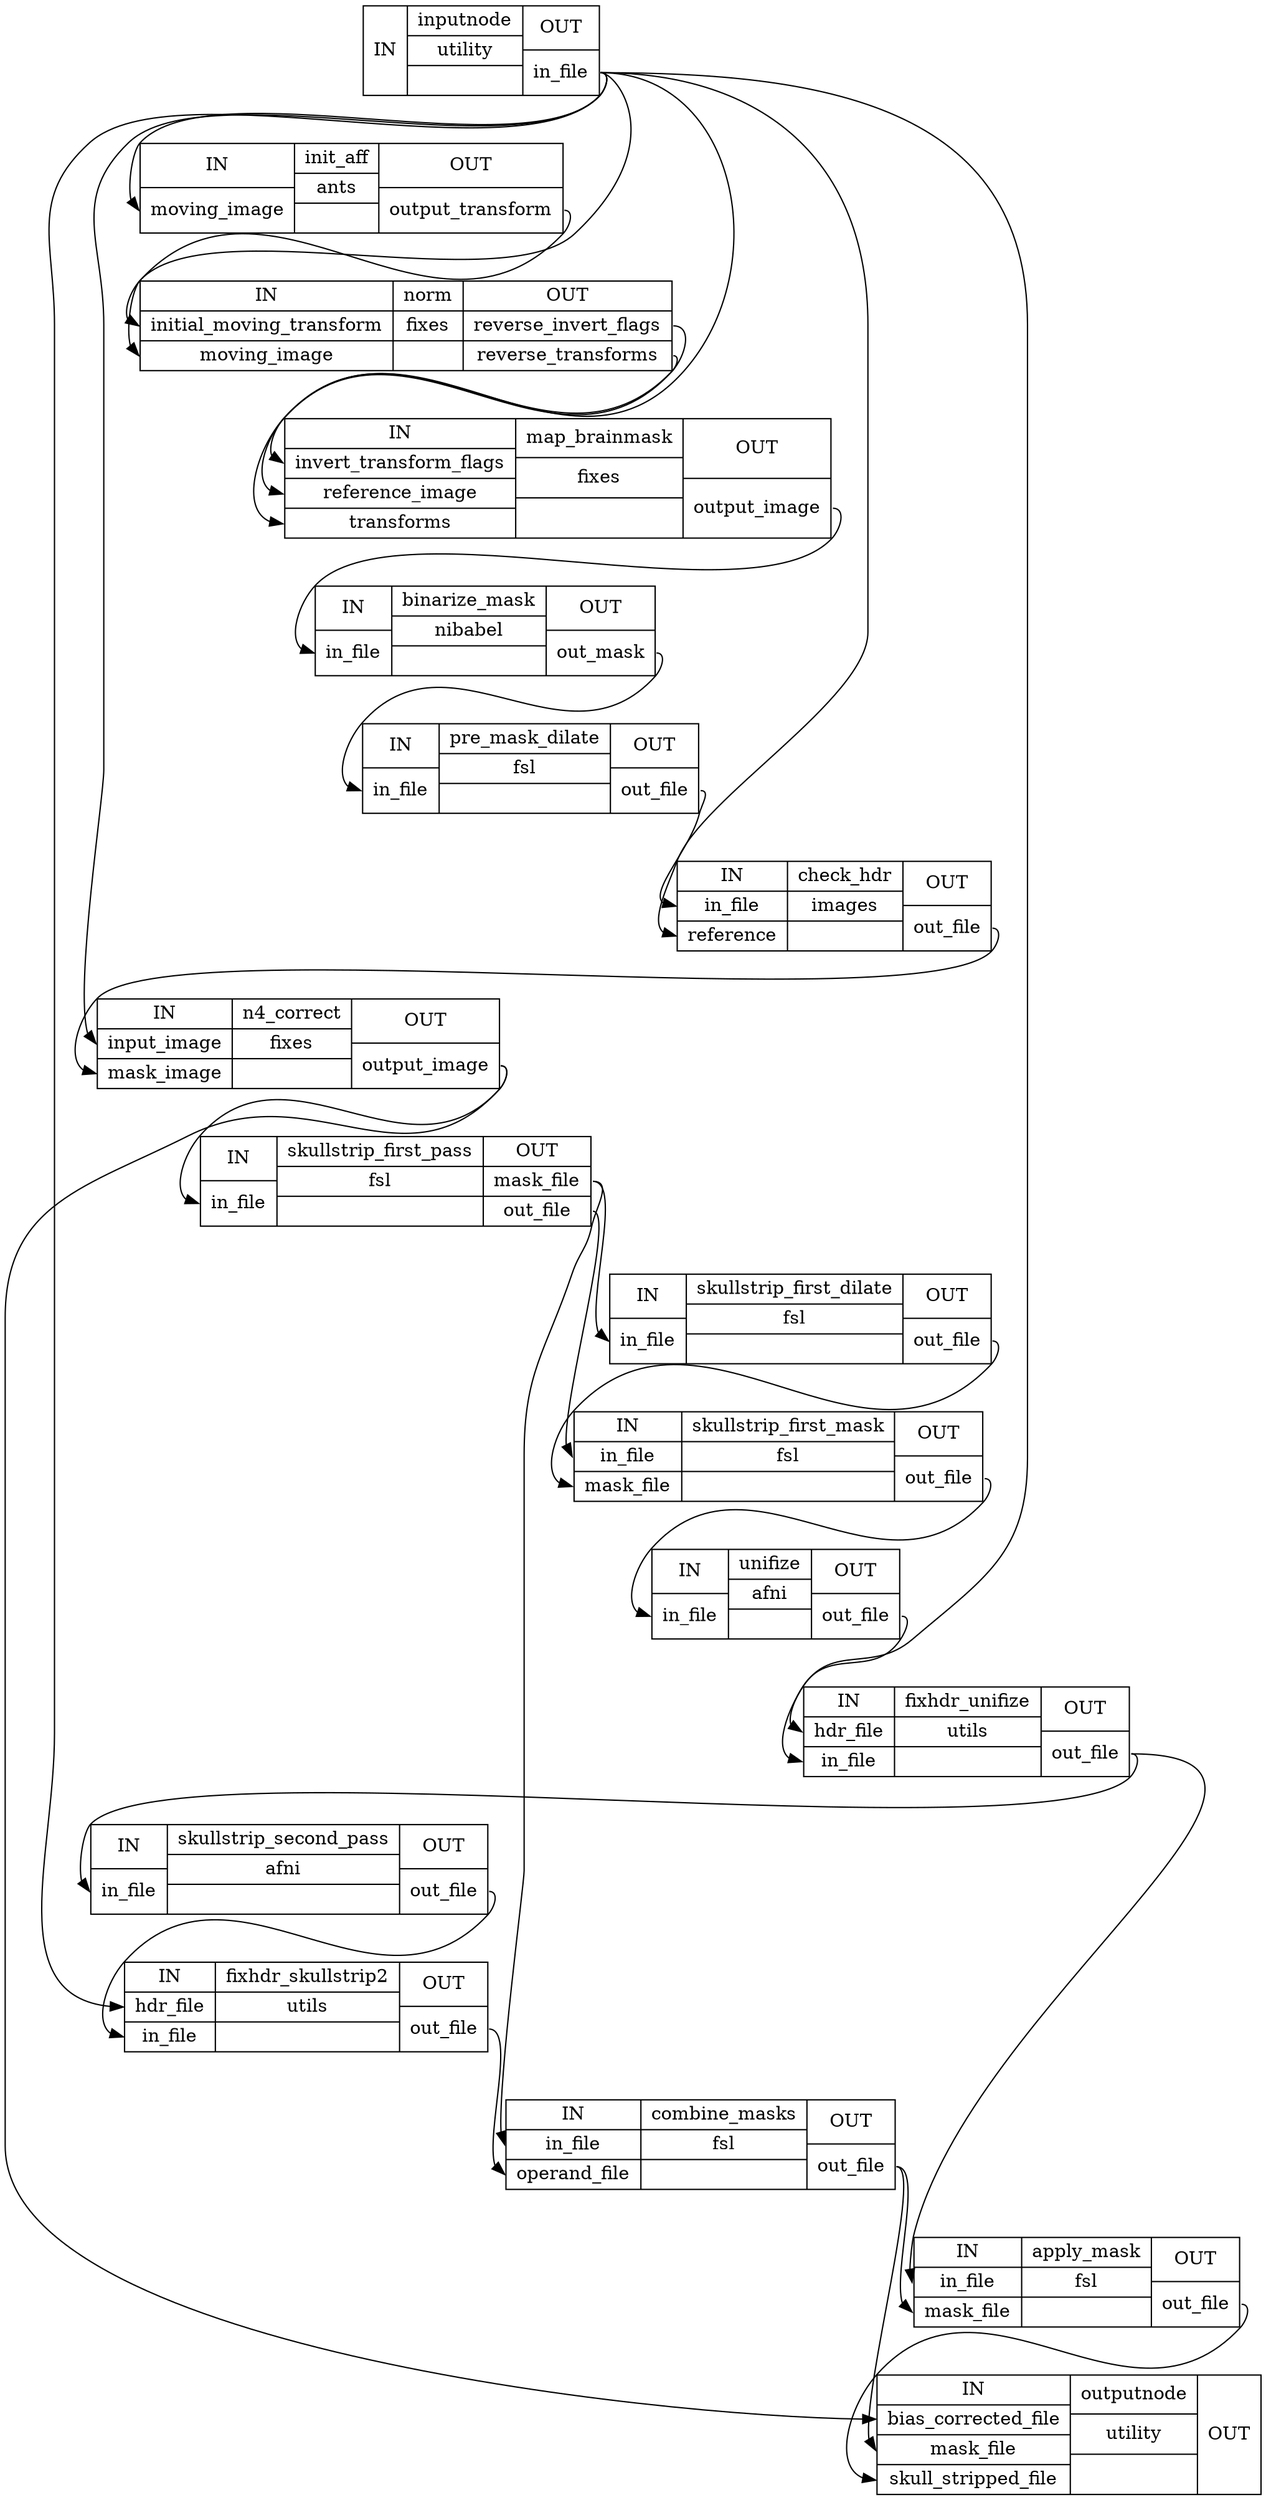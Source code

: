 digraph structs {
node [shape=record];
enhance_and_skullstrip_bold_wfinputnode [label="{IN}|{ inputnode | utility |  }|{OUT|<outinfile> in_file}"];
enhance_and_skullstrip_bold_wfinit_aff [label="{IN|<inmovingimage> moving_image}|{ init_aff | ants |  }|{OUT|<outoutputtransform> output_transform}"];
enhance_and_skullstrip_bold_wfnorm [label="{IN|<ininitialmovingtransform> initial_moving_transform|<inmovingimage> moving_image}|{ norm | fixes |  }|{OUT|<outreverseinvertflags> reverse_invert_flags|<outreversetransforms> reverse_transforms}"];
enhance_and_skullstrip_bold_wfmap_brainmask [label="{IN|<ininverttransformflags> invert_transform_flags|<inreferenceimage> reference_image|<intransforms> transforms}|{ map_brainmask | fixes |  }|{OUT|<outoutputimage> output_image}"];
enhance_and_skullstrip_bold_wfbinarize_mask [label="{IN|<ininfile> in_file}|{ binarize_mask | nibabel |  }|{OUT|<outoutmask> out_mask}"];
enhance_and_skullstrip_bold_wfpre_mask_dilate [label="{IN|<ininfile> in_file}|{ pre_mask_dilate | fsl |  }|{OUT|<outoutfile> out_file}"];
enhance_and_skullstrip_bold_wfcheck_hdr [label="{IN|<ininfile> in_file|<inreference> reference}|{ check_hdr | images |  }|{OUT|<outoutfile> out_file}"];
enhance_and_skullstrip_bold_wfn4_correct [label="{IN|<ininputimage> input_image|<inmaskimage> mask_image}|{ n4_correct | fixes |  }|{OUT|<outoutputimage> output_image}"];
enhance_and_skullstrip_bold_wfskullstrip_first_pass [label="{IN|<ininfile> in_file}|{ skullstrip_first_pass | fsl |  }|{OUT|<outmaskfile> mask_file|<outoutfile> out_file}"];
enhance_and_skullstrip_bold_wfskullstrip_first_dilate [label="{IN|<ininfile> in_file}|{ skullstrip_first_dilate | fsl |  }|{OUT|<outoutfile> out_file}"];
enhance_and_skullstrip_bold_wfskullstrip_first_mask [label="{IN|<ininfile> in_file|<inmaskfile> mask_file}|{ skullstrip_first_mask | fsl |  }|{OUT|<outoutfile> out_file}"];
enhance_and_skullstrip_bold_wfunifize [label="{IN|<ininfile> in_file}|{ unifize | afni |  }|{OUT|<outoutfile> out_file}"];
enhance_and_skullstrip_bold_wffixhdr_unifize [label="{IN|<inhdrfile> hdr_file|<ininfile> in_file}|{ fixhdr_unifize | utils |  }|{OUT|<outoutfile> out_file}"];
enhance_and_skullstrip_bold_wfskullstrip_second_pass [label="{IN|<ininfile> in_file}|{ skullstrip_second_pass | afni |  }|{OUT|<outoutfile> out_file}"];
enhance_and_skullstrip_bold_wffixhdr_skullstrip2 [label="{IN|<inhdrfile> hdr_file|<ininfile> in_file}|{ fixhdr_skullstrip2 | utils |  }|{OUT|<outoutfile> out_file}"];
enhance_and_skullstrip_bold_wfcombine_masks [label="{IN|<ininfile> in_file|<inoperandfile> operand_file}|{ combine_masks | fsl |  }|{OUT|<outoutfile> out_file}"];
enhance_and_skullstrip_bold_wfapply_mask [label="{IN|<ininfile> in_file|<inmaskfile> mask_file}|{ apply_mask | fsl |  }|{OUT|<outoutfile> out_file}"];
enhance_and_skullstrip_bold_wfoutputnode [label="{IN|<inbiascorrectedfile> bias_corrected_file|<inmaskfile> mask_file|<inskullstrippedfile> skull_stripped_file}|{ outputnode | utility |  }|{OUT}"];
enhance_and_skullstrip_bold_wfapply_mask:outoutfile:e -> enhance_and_skullstrip_bold_wfoutputnode:inskullstrippedfile:w;
enhance_and_skullstrip_bold_wfbinarize_mask:outoutmask:e -> enhance_and_skullstrip_bold_wfpre_mask_dilate:ininfile:w;
enhance_and_skullstrip_bold_wfcheck_hdr:outoutfile:e -> enhance_and_skullstrip_bold_wfn4_correct:inmaskimage:w;
enhance_and_skullstrip_bold_wfcombine_masks:outoutfile:e -> enhance_and_skullstrip_bold_wfapply_mask:inmaskfile:w;
enhance_and_skullstrip_bold_wfcombine_masks:outoutfile:e -> enhance_and_skullstrip_bold_wfoutputnode:inmaskfile:w;
enhance_and_skullstrip_bold_wffixhdr_skullstrip2:outoutfile:e -> enhance_and_skullstrip_bold_wfcombine_masks:inoperandfile:w;
enhance_and_skullstrip_bold_wffixhdr_unifize:outoutfile:e -> enhance_and_skullstrip_bold_wfapply_mask:ininfile:w;
enhance_and_skullstrip_bold_wffixhdr_unifize:outoutfile:e -> enhance_and_skullstrip_bold_wfskullstrip_second_pass:ininfile:w;
enhance_and_skullstrip_bold_wfinit_aff:outoutputtransform:e -> enhance_and_skullstrip_bold_wfnorm:ininitialmovingtransform:w;
enhance_and_skullstrip_bold_wfinputnode:outinfile:e -> enhance_and_skullstrip_bold_wfcheck_hdr:inreference:w;
enhance_and_skullstrip_bold_wfinputnode:outinfile:e -> enhance_and_skullstrip_bold_wffixhdr_skullstrip2:inhdrfile:w;
enhance_and_skullstrip_bold_wfinputnode:outinfile:e -> enhance_and_skullstrip_bold_wffixhdr_unifize:inhdrfile:w;
enhance_and_skullstrip_bold_wfinputnode:outinfile:e -> enhance_and_skullstrip_bold_wfinit_aff:inmovingimage:w;
enhance_and_skullstrip_bold_wfinputnode:outinfile:e -> enhance_and_skullstrip_bold_wfmap_brainmask:inreferenceimage:w;
enhance_and_skullstrip_bold_wfinputnode:outinfile:e -> enhance_and_skullstrip_bold_wfn4_correct:ininputimage:w;
enhance_and_skullstrip_bold_wfinputnode:outinfile:e -> enhance_and_skullstrip_bold_wfnorm:inmovingimage:w;
enhance_and_skullstrip_bold_wfmap_brainmask:outoutputimage:e -> enhance_and_skullstrip_bold_wfbinarize_mask:ininfile:w;
enhance_and_skullstrip_bold_wfn4_correct:outoutputimage:e -> enhance_and_skullstrip_bold_wfoutputnode:inbiascorrectedfile:w;
enhance_and_skullstrip_bold_wfn4_correct:outoutputimage:e -> enhance_and_skullstrip_bold_wfskullstrip_first_pass:ininfile:w;
enhance_and_skullstrip_bold_wfnorm:outreverseinvertflags:e -> enhance_and_skullstrip_bold_wfmap_brainmask:ininverttransformflags:w;
enhance_and_skullstrip_bold_wfnorm:outreversetransforms:e -> enhance_and_skullstrip_bold_wfmap_brainmask:intransforms:w;
enhance_and_skullstrip_bold_wfpre_mask_dilate:outoutfile:e -> enhance_and_skullstrip_bold_wfcheck_hdr:ininfile:w;
enhance_and_skullstrip_bold_wfskullstrip_first_dilate:outoutfile:e -> enhance_and_skullstrip_bold_wfskullstrip_first_mask:inmaskfile:w;
enhance_and_skullstrip_bold_wfskullstrip_first_mask:outoutfile:e -> enhance_and_skullstrip_bold_wfunifize:ininfile:w;
enhance_and_skullstrip_bold_wfskullstrip_first_pass:outmaskfile:e -> enhance_and_skullstrip_bold_wfcombine_masks:ininfile:w;
enhance_and_skullstrip_bold_wfskullstrip_first_pass:outmaskfile:e -> enhance_and_skullstrip_bold_wfskullstrip_first_dilate:ininfile:w;
enhance_and_skullstrip_bold_wfskullstrip_first_pass:outoutfile:e -> enhance_and_skullstrip_bold_wfskullstrip_first_mask:ininfile:w;
enhance_and_skullstrip_bold_wfskullstrip_second_pass:outoutfile:e -> enhance_and_skullstrip_bold_wffixhdr_skullstrip2:ininfile:w;
enhance_and_skullstrip_bold_wfunifize:outoutfile:e -> enhance_and_skullstrip_bold_wffixhdr_unifize:ininfile:w;
}